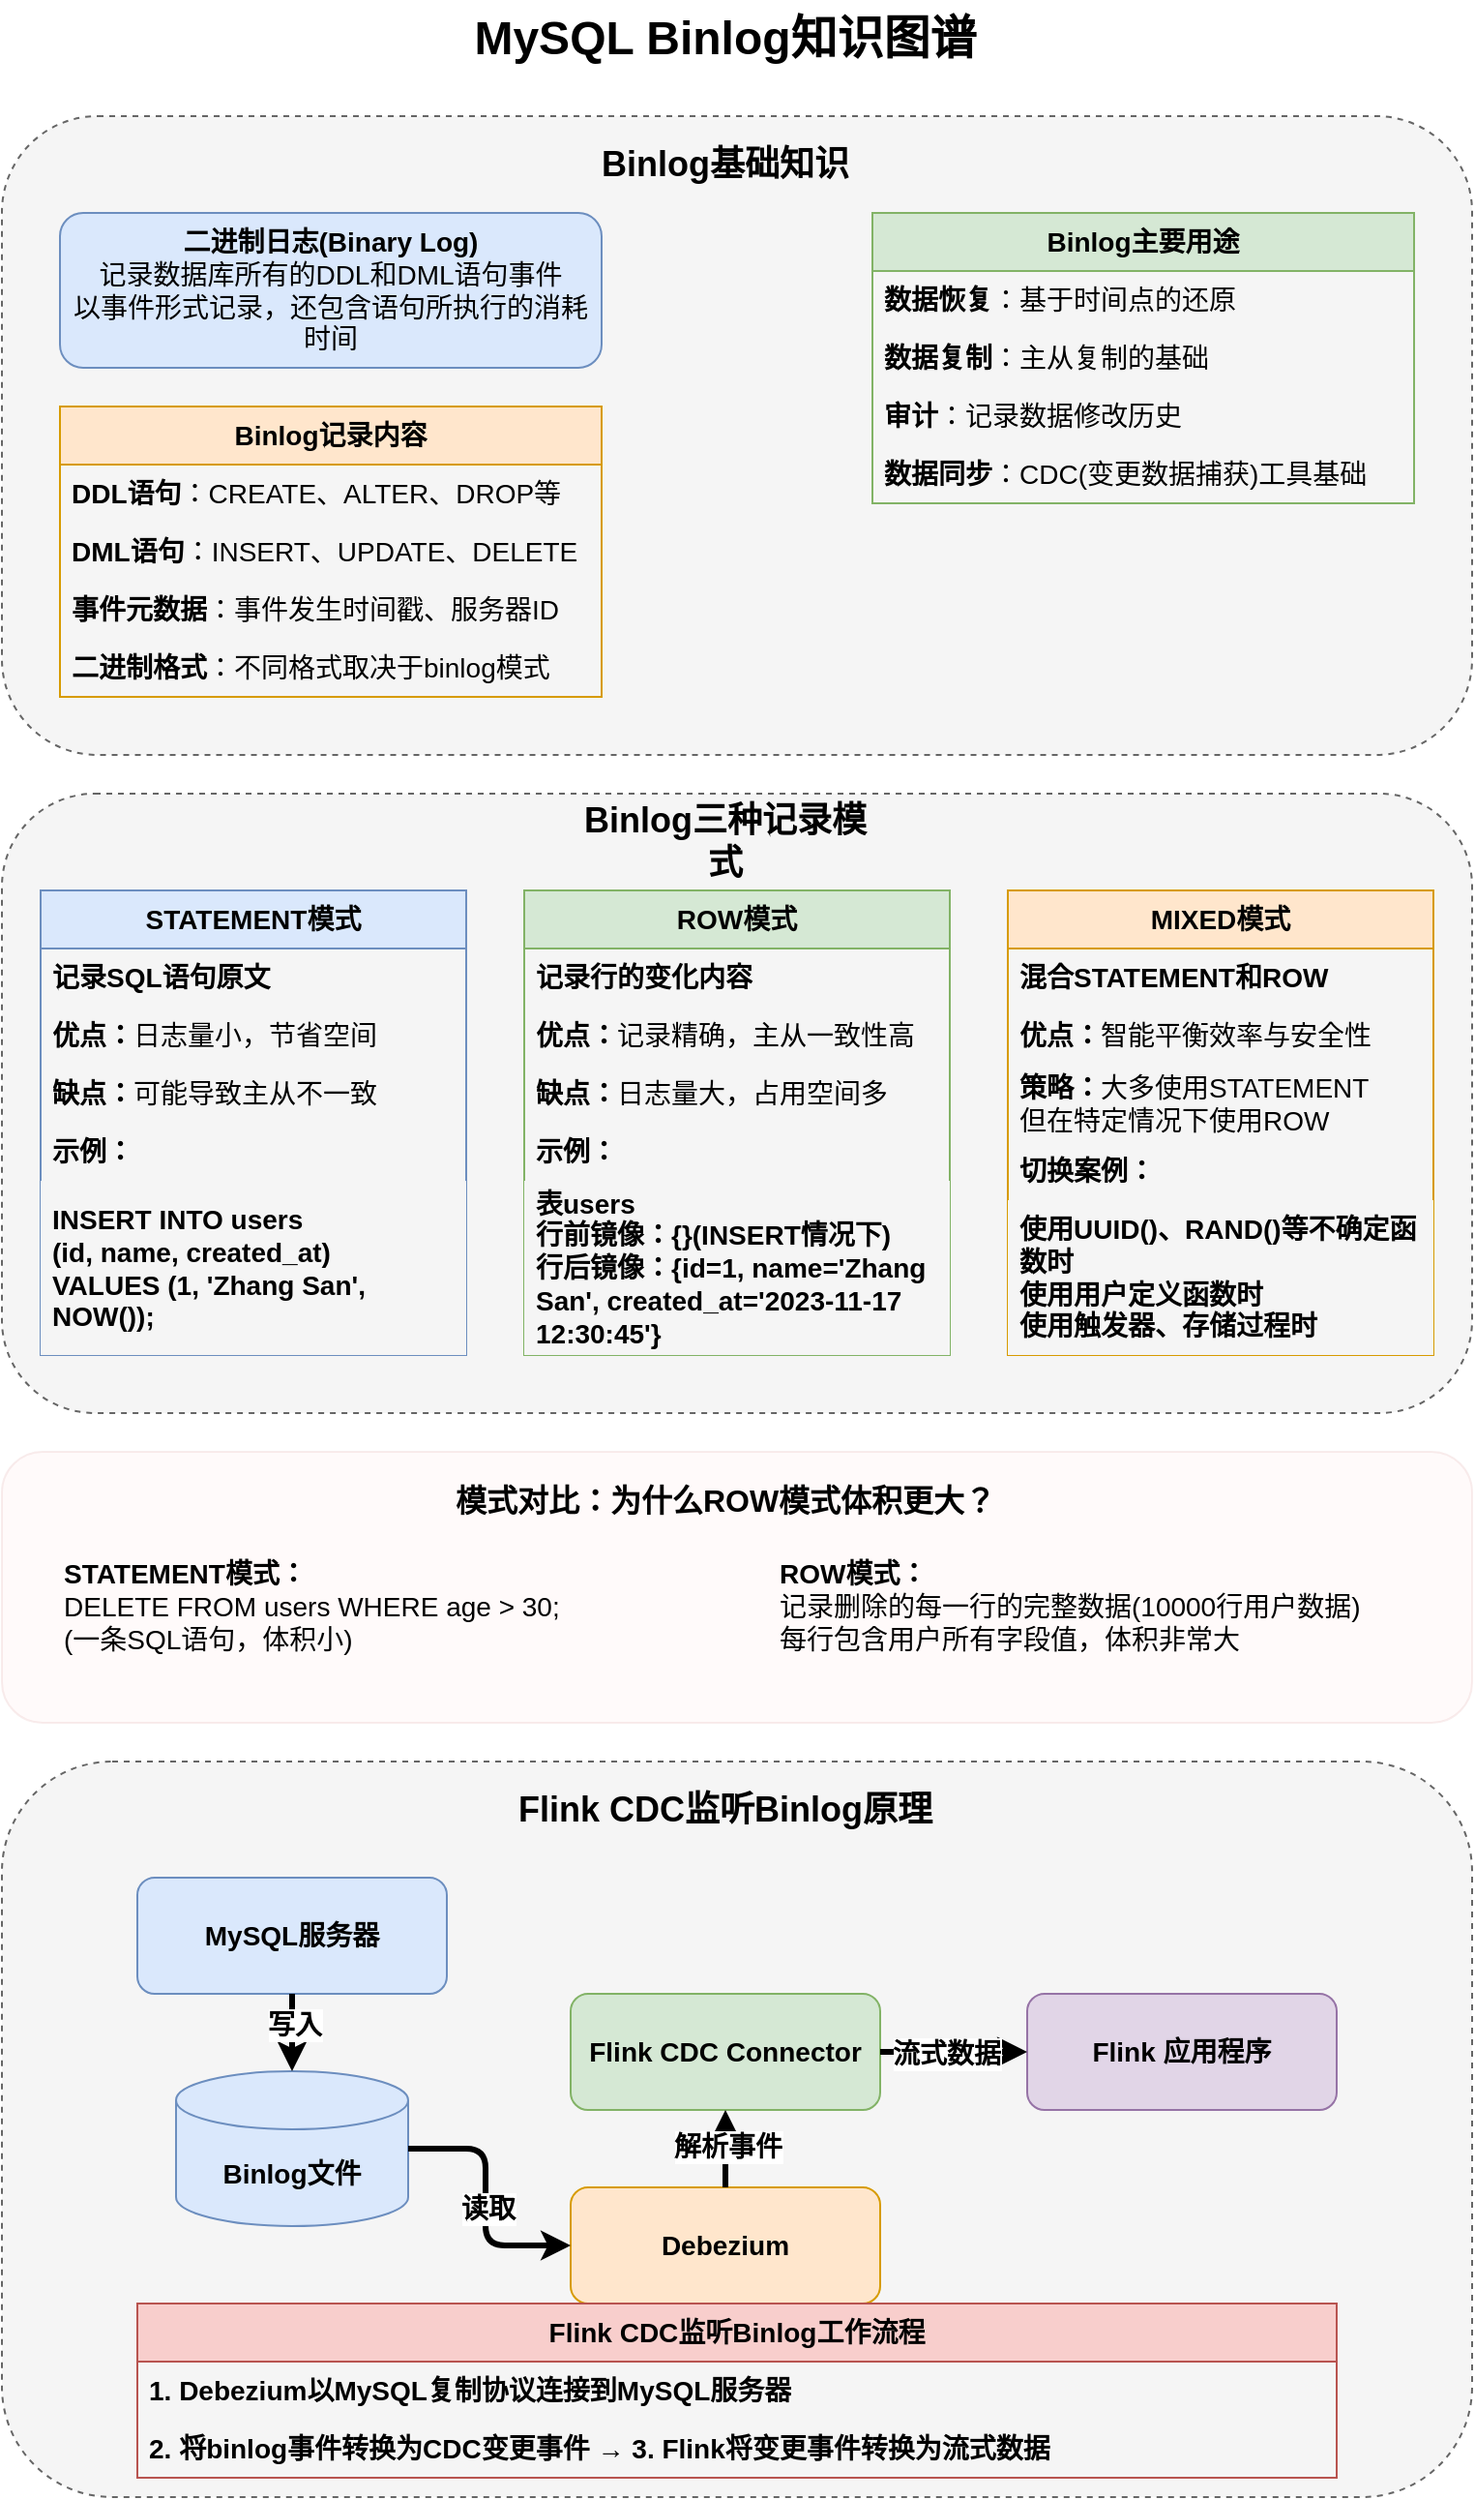 <mxfile version="22.0.3" type="device">
  <diagram id="MySQL-Binlog-知识图谱" name="MySQL Binlog知识图谱">
    <mxGraphModel dx="1434" dy="844" grid="1" gridSize="10" guides="1" tooltips="1" connect="1" arrows="1" fold="1" page="1" pageScale="1" pageWidth="827" pageHeight="1169" math="0" shadow="0">
      <root>
        <mxCell id="0" />
        <mxCell id="1" parent="0" />
        
        <!-- 主标题 -->
        <mxCell id="title" value="MySQL Binlog知识图谱" style="text;html=1;strokeColor=none;fillColor=none;align=center;verticalAlign=middle;whiteSpace=wrap;rounded=0;fontSize=24;fontStyle=1" vertex="1" parent="1">
          <mxGeometry x="264" y="20" width="300" height="40" as="geometry" />
        </mxCell>
        
        <!-- Binlog基础知识容器 -->
        <mxCell id="binlog-basics-container" value="" style="rounded=1;whiteSpace=wrap;html=1;fillColor=#f5f5f5;strokeColor=#666666;dashed=1;" vertex="1" parent="1">
          <mxGeometry x="40" y="80" width="760" height="330" as="geometry" />
        </mxCell>
        
        <mxCell id="binlog-basics-title" value="Binlog基础知识" style="text;html=1;strokeColor=none;fillColor=none;align=center;verticalAlign=middle;whiteSpace=wrap;rounded=0;fontSize=18;fontStyle=1" vertex="1" parent="1">
          <mxGeometry x="339" y="90" width="150" height="30" as="geometry" />
        </mxCell>
        
        <!-- Binlog定义区域 -->
        <mxCell id="binlog-definition" value="&lt;b&gt;二进制日志(Binary Log)&lt;/b&gt;&lt;br&gt;记录数据库所有的DDL和DML语句事件&lt;br&gt;以事件形式记录，还包含语句所执行的消耗时间" style="rounded=1;whiteSpace=wrap;html=1;fillColor=#dae8fc;strokeColor=#6c8ebf;fontStyle=0;fontSize=14;" vertex="1" parent="1">
          <mxGeometry x="70" y="130" width="280" height="80" as="geometry" />
        </mxCell>
        
        <!-- Binlog用途区域 -->
        <mxCell id="binlog-purpose" value="&lt;b&gt;Binlog主要用途&lt;/b&gt;" style="swimlane;fontStyle=1;childLayout=stackLayout;horizontal=1;startSize=30;horizontalStack=0;resizeParent=1;resizeParentMax=0;resizeLast=0;collapsible=0;marginBottom=0;whiteSpace=wrap;html=1;fillColor=#d5e8d4;strokeColor=#82b366;fontSize=14;" vertex="1" parent="1">
          <mxGeometry x="490" y="130" width="280" height="150" as="geometry" />
        </mxCell>
        
        <mxCell id="purpose-1" value="&lt;b&gt;数据恢复&lt;/b&gt;：基于时间点的还原" style="text;strokeColor=none;fillColor=none;align=left;verticalAlign=middle;spacingLeft=4;spacingRight=4;overflow=hidden;points=[[0,0.5],[1,0.5]];portConstraint=eastwest;rotatable=0;whiteSpace=wrap;html=1;fontSize=14;" vertex="1" parent="binlog-purpose">
          <mxGeometry y="30" width="280" height="30" as="geometry" />
        </mxCell>
        
        <mxCell id="purpose-2" value="&lt;b&gt;数据复制&lt;/b&gt;：主从复制的基础" style="text;strokeColor=none;fillColor=none;align=left;verticalAlign=middle;spacingLeft=4;spacingRight=4;overflow=hidden;points=[[0,0.5],[1,0.5]];portConstraint=eastwest;rotatable=0;whiteSpace=wrap;html=1;fontSize=14;" vertex="1" parent="binlog-purpose">
          <mxGeometry y="60" width="280" height="30" as="geometry" />
        </mxCell>
        
        <mxCell id="purpose-3" value="&lt;b&gt;审计&lt;/b&gt;：记录数据修改历史" style="text;strokeColor=none;fillColor=none;align=left;verticalAlign=middle;spacingLeft=4;spacingRight=4;overflow=hidden;points=[[0,0.5],[1,0.5]];portConstraint=eastwest;rotatable=0;whiteSpace=wrap;html=1;fontSize=14;" vertex="1" parent="binlog-purpose">
          <mxGeometry y="90" width="280" height="30" as="geometry" />
        </mxCell>
        
        <mxCell id="purpose-4" value="&lt;b&gt;数据同步&lt;/b&gt;：CDC(变更数据捕获)工具基础" style="text;strokeColor=none;fillColor=none;align=left;verticalAlign=middle;spacingLeft=4;spacingRight=4;overflow=hidden;points=[[0,0.5],[1,0.5]];portConstraint=eastwest;rotatable=0;whiteSpace=wrap;html=1;fontSize=14;" vertex="1" parent="binlog-purpose">
          <mxGeometry y="120" width="280" height="30" as="geometry" />
        </mxCell>
        
        <!-- Binlog记录内容区域 -->
        <mxCell id="binlog-content" value="&lt;b&gt;Binlog记录内容&lt;/b&gt;" style="swimlane;fontStyle=1;childLayout=stackLayout;horizontal=1;startSize=30;horizontalStack=0;resizeParent=1;resizeParentMax=0;resizeLast=0;collapsible=0;marginBottom=0;whiteSpace=wrap;html=1;fillColor=#ffe6cc;strokeColor=#d79b00;fontSize=14;" vertex="1" parent="1">
          <mxGeometry x="70" y="230" width="280" height="150" as="geometry" />
        </mxCell>
        
        <mxCell id="content-1" value="&lt;b&gt;DDL语句&lt;/b&gt;：CREATE、ALTER、DROP等" style="text;strokeColor=none;fillColor=none;align=left;verticalAlign=middle;spacingLeft=4;spacingRight=4;overflow=hidden;points=[[0,0.5],[1,0.5]];portConstraint=eastwest;rotatable=0;whiteSpace=wrap;html=1;fontSize=14;" vertex="1" parent="binlog-content">
          <mxGeometry y="30" width="280" height="30" as="geometry" />
        </mxCell>
        
        <mxCell id="content-2" value="&lt;b&gt;DML语句&lt;/b&gt;：INSERT、UPDATE、DELETE" style="text;strokeColor=none;fillColor=none;align=left;verticalAlign=middle;spacingLeft=4;spacingRight=4;overflow=hidden;points=[[0,0.5],[1,0.5]];portConstraint=eastwest;rotatable=0;whiteSpace=wrap;html=1;fontSize=14;" vertex="1" parent="binlog-content">
          <mxGeometry y="60" width="280" height="30" as="geometry" />
        </mxCell>
        
        <mxCell id="content-3" value="&lt;b&gt;事件元数据&lt;/b&gt;：事件发生时间戳、服务器ID" style="text;strokeColor=none;fillColor=none;align=left;verticalAlign=middle;spacingLeft=4;spacingRight=4;overflow=hidden;points=[[0,0.5],[1,0.5]];portConstraint=eastwest;rotatable=0;whiteSpace=wrap;html=1;fontSize=14;" vertex="1" parent="binlog-content">
          <mxGeometry y="90" width="280" height="30" as="geometry" />
        </mxCell>
        
        <mxCell id="content-4" value="&lt;b&gt;二进制格式&lt;/b&gt;：不同格式取决于binlog模式" style="text;strokeColor=none;fillColor=none;align=left;verticalAlign=middle;spacingLeft=4;spacingRight=4;overflow=hidden;points=[[0,0.5],[1,0.5]];portConstraint=eastwest;rotatable=0;whiteSpace=wrap;html=1;fontSize=14;" vertex="1" parent="binlog-content">
          <mxGeometry y="120" width="280" height="30" as="geometry" />
        </mxCell>
        
        <!-- Binlog模式区域 -->
        <mxCell id="binlog-modes-container" value="" style="rounded=1;whiteSpace=wrap;html=1;fillColor=#f5f5f5;strokeColor=#666666;dashed=1;" vertex="1" parent="1">
          <mxGeometry x="40" y="430" width="760" height="320" as="geometry" />
        </mxCell>
        
        <mxCell id="binlog-modes-title" value="Binlog三种记录模式" style="text;html=1;strokeColor=none;fillColor=none;align=center;verticalAlign=middle;whiteSpace=wrap;rounded=0;fontSize=18;fontStyle=1" vertex="1" parent="1">
          <mxGeometry x="339" y="440" width="150" height="30" as="geometry" />
        </mxCell>
        
        <!-- Statement模式 -->
        <mxCell id="statement-mode" value="&lt;b&gt;STATEMENT模式&lt;/b&gt;" style="swimlane;fontStyle=1;childLayout=stackLayout;horizontal=1;startSize=30;horizontalStack=0;resizeParent=1;resizeParentMax=0;resizeLast=0;collapsible=0;marginBottom=0;whiteSpace=wrap;html=1;fillColor=#dae8fc;strokeColor=#6c8ebf;fontSize=14;" vertex="1" parent="1">
          <mxGeometry x="60" y="480" width="220" height="240" as="geometry" />
        </mxCell>
        
        <mxCell id="statement-desc" value="记录SQL语句原文" style="text;strokeColor=none;fillColor=none;align=left;verticalAlign=middle;spacingLeft=4;spacingRight=4;overflow=hidden;points=[[0,0.5],[1,0.5]];portConstraint=eastwest;rotatable=0;whiteSpace=wrap;html=1;fontSize=14;fontStyle=1" vertex="1" parent="statement-mode">
          <mxGeometry y="30" width="220" height="30" as="geometry" />
        </mxCell>
        
        <mxCell id="statement-pros" value="&lt;b&gt;优点：&lt;/b&gt;日志量小，节省空间" style="text;strokeColor=none;fillColor=none;align=left;verticalAlign=middle;spacingLeft=4;spacingRight=4;overflow=hidden;points=[[0,0.5],[1,0.5]];portConstraint=eastwest;rotatable=0;whiteSpace=wrap;html=1;fontSize=14;" vertex="1" parent="statement-mode">
          <mxGeometry y="60" width="220" height="30" as="geometry" />
        </mxCell>
        
        <mxCell id="statement-cons" value="&lt;b&gt;缺点：&lt;/b&gt;可能导致主从不一致" style="text;strokeColor=none;fillColor=none;align=left;verticalAlign=middle;spacingLeft=4;spacingRight=4;overflow=hidden;points=[[0,0.5],[1,0.5]];portConstraint=eastwest;rotatable=0;whiteSpace=wrap;html=1;fontSize=14;" vertex="1" parent="statement-mode">
          <mxGeometry y="90" width="220" height="30" as="geometry" />
        </mxCell>
        
        <mxCell id="statement-example-title" value="&lt;b&gt;示例：&lt;/b&gt;" style="text;strokeColor=none;fillColor=none;align=left;verticalAlign=middle;spacingLeft=4;spacingRight=4;overflow=hidden;points=[[0,0.5],[1,0.5]];portConstraint=eastwest;rotatable=0;whiteSpace=wrap;html=1;fontSize=14;" vertex="1" parent="statement-mode">
          <mxGeometry y="120" width="220" height="30" as="geometry" />
        </mxCell>
        
        <mxCell id="statement-example" value="INSERT INTO users&lt;br&gt;(id, name, created_at)&lt;br&gt;VALUES (1, 'Zhang San',&lt;br&gt;NOW());" style="text;strokeColor=none;fillColor=#f5f5f5;align=left;verticalAlign=middle;spacingLeft=4;spacingRight=4;overflow=hidden;points=[[0,0.5],[1,0.5]];portConstraint=eastwest;rotatable=0;whiteSpace=wrap;html=1;fontSize=14;fontStyle=1" vertex="1" parent="statement-mode">
          <mxGeometry y="150" width="220" height="90" as="geometry" />
        </mxCell>
        
        <!-- ROW模式 -->
        <mxCell id="row-mode" value="&lt;b&gt;ROW模式&lt;/b&gt;" style="swimlane;fontStyle=1;childLayout=stackLayout;horizontal=1;startSize=30;horizontalStack=0;resizeParent=1;resizeParentMax=0;resizeLast=0;collapsible=0;marginBottom=0;whiteSpace=wrap;html=1;fillColor=#d5e8d4;strokeColor=#82b366;fontSize=14;" vertex="1" parent="1">
          <mxGeometry x="310" y="480" width="220" height="240" as="geometry" />
        </mxCell>
        
        <mxCell id="row-desc" value="记录行的变化内容" style="text;strokeColor=none;fillColor=none;align=left;verticalAlign=middle;spacingLeft=4;spacingRight=4;overflow=hidden;points=[[0,0.5],[1,0.5]];portConstraint=eastwest;rotatable=0;whiteSpace=wrap;html=1;fontSize=14;fontStyle=1" vertex="1" parent="row-mode">
          <mxGeometry y="30" width="220" height="30" as="geometry" />
        </mxCell>
        
        <mxCell id="row-pros" value="&lt;b&gt;优点：&lt;/b&gt;记录精确，主从一致性高" style="text;strokeColor=none;fillColor=none;align=left;verticalAlign=middle;spacingLeft=4;spacingRight=4;overflow=hidden;points=[[0,0.5],[1,0.5]];portConstraint=eastwest;rotatable=0;whiteSpace=wrap;html=1;fontSize=14;" vertex="1" parent="row-mode">
          <mxGeometry y="60" width="220" height="30" as="geometry" />
        </mxCell>
        
        <mxCell id="row-cons" value="&lt;b&gt;缺点：&lt;/b&gt;日志量大，占用空间多" style="text;strokeColor=none;fillColor=none;align=left;verticalAlign=middle;spacingLeft=4;spacingRight=4;overflow=hidden;points=[[0,0.5],[1,0.5]];portConstraint=eastwest;rotatable=0;whiteSpace=wrap;html=1;fontSize=14;" vertex="1" parent="row-mode">
          <mxGeometry y="90" width="220" height="30" as="geometry" />
        </mxCell>
        
        <mxCell id="row-example-title" value="&lt;b&gt;示例：&lt;/b&gt;" style="text;strokeColor=none;fillColor=none;align=left;verticalAlign=middle;spacingLeft=4;spacingRight=4;overflow=hidden;points=[[0,0.5],[1,0.5]];portConstraint=eastwest;rotatable=0;whiteSpace=wrap;html=1;fontSize=14;" vertex="1" parent="row-mode">
          <mxGeometry y="120" width="220" height="30" as="geometry" />
        </mxCell>
        
        <mxCell id="row-example" value="表users&lt;br&gt;行前镜像：{}(INSERT情况下)&lt;br&gt;行后镜像：{id=1, name='Zhang San', created_at='2023-11-17 12:30:45'}" style="text;strokeColor=none;fillColor=#f5f5f5;align=left;verticalAlign=middle;spacingLeft=4;spacingRight=4;overflow=hidden;points=[[0,0.5],[1,0.5]];portConstraint=eastwest;rotatable=0;whiteSpace=wrap;html=1;fontSize=14;fontStyle=1" vertex="1" parent="row-mode">
          <mxGeometry y="150" width="220" height="90" as="geometry" />
        </mxCell>
        
        <!-- MIXED模式 -->
        <mxCell id="mixed-mode" value="&lt;b&gt;MIXED模式&lt;/b&gt;" style="swimlane;fontStyle=1;childLayout=stackLayout;horizontal=1;startSize=30;horizontalStack=0;resizeParent=1;resizeParentMax=0;resizeLast=0;collapsible=0;marginBottom=0;whiteSpace=wrap;html=1;fillColor=#ffe6cc;strokeColor=#d79b00;fontSize=14;" vertex="1" parent="1">
          <mxGeometry x="560" y="480" width="220" height="240" as="geometry" />
        </mxCell>
        
        <mxCell id="mixed-desc" value="混合STATEMENT和ROW" style="text;strokeColor=none;fillColor=none;align=left;verticalAlign=middle;spacingLeft=4;spacingRight=4;overflow=hidden;points=[[0,0.5],[1,0.5]];portConstraint=eastwest;rotatable=0;whiteSpace=wrap;html=1;fontSize=14;fontStyle=1" vertex="1" parent="mixed-mode">
          <mxGeometry y="30" width="220" height="30" as="geometry" />
        </mxCell>
        
        <mxCell id="mixed-pros" value="&lt;b&gt;优点：&lt;/b&gt;智能平衡效率与安全性" style="text;strokeColor=none;fillColor=none;align=left;verticalAlign=middle;spacingLeft=4;spacingRight=4;overflow=hidden;points=[[0,0.5],[1,0.5]];portConstraint=eastwest;rotatable=0;whiteSpace=wrap;html=1;fontSize=14;" vertex="1" parent="mixed-mode">
          <mxGeometry y="60" width="220" height="30" as="geometry" />
        </mxCell>
        
        <mxCell id="mixed-cons" value="&lt;b&gt;策略：&lt;/b&gt;大多使用STATEMENT&lt;br&gt;但在特定情况下使用ROW" style="text;strokeColor=none;fillColor=none;align=left;verticalAlign=middle;spacingLeft=4;spacingRight=4;overflow=hidden;points=[[0,0.5],[1,0.5]];portConstraint=eastwest;rotatable=0;whiteSpace=wrap;html=1;fontSize=14;" vertex="1" parent="mixed-mode">
          <mxGeometry y="90" width="220" height="40" as="geometry" />
        </mxCell>
        
        <mxCell id="mixed-example-title" value="&lt;b&gt;切换案例：&lt;/b&gt;" style="text;strokeColor=none;fillColor=none;align=left;verticalAlign=middle;spacingLeft=4;spacingRight=4;overflow=hidden;points=[[0,0.5],[1,0.5]];portConstraint=eastwest;rotatable=0;whiteSpace=wrap;html=1;fontSize=14;" vertex="1" parent="mixed-mode">
          <mxGeometry y="130" width="220" height="30" as="geometry" />
        </mxCell>
        
        <mxCell id="mixed-example" value="使用UUID()、RAND()等不确定函数时&lt;br&gt;使用用户定义函数时&lt;br&gt;使用触发器、存储过程时" style="text;strokeColor=none;fillColor=#f5f5f5;align=left;verticalAlign=middle;spacingLeft=4;spacingRight=4;overflow=hidden;points=[[0,0.5],[1,0.5]];portConstraint=eastwest;rotatable=0;whiteSpace=wrap;html=1;fontSize=14;fontStyle=1" vertex="1" parent="mixed-mode">
          <mxGeometry y="160" width="220" height="80" as="geometry" />
        </mxCell>
        
        <!-- 模式对比说明 -->
        <mxCell id="binlog-size-container" value="" style="rounded=1;whiteSpace=wrap;html=1;fillColor=#f8cecc;strokeColor=#b85450;opacity=10;" vertex="1" parent="1">
          <mxGeometry x="40" y="770" width="760" height="140" as="geometry" />
        </mxCell>
        
        <mxCell id="binlog-size-title" value="模式对比：为什么ROW模式体积更大？" style="text;html=1;strokeColor=none;fillColor=none;align=center;verticalAlign=middle;whiteSpace=wrap;rounded=0;fontSize=16;fontStyle=1" vertex="1" parent="1">
          <mxGeometry x="264" y="780" width="300" height="30" as="geometry" />
        </mxCell>
        
        <mxCell id="statement-size-example" value="&lt;b&gt;STATEMENT模式：&lt;/b&gt;&#xa;DELETE FROM users WHERE age &gt; 30;&#xa;(一条SQL语句，体积小)" style="text;html=1;strokeColor=none;fillColor=none;align=left;verticalAlign=middle;whiteSpace=wrap;rounded=0;fontSize=14;" vertex="1" parent="1">
          <mxGeometry x="70" y="820" width="330" height="60" as="geometry" />
        </mxCell>
        
        <mxCell id="row-size-example" value="&lt;b&gt;ROW模式：&lt;/b&gt;&#xa;记录删除的每一行的完整数据(10000行用户数据)&#xa;每行包含用户所有字段值，体积非常大" style="text;html=1;strokeColor=none;fillColor=none;align=left;verticalAlign=middle;whiteSpace=wrap;rounded=0;fontSize=14;" vertex="1" parent="1">
          <mxGeometry x="440" y="820" width="330" height="60" as="geometry" />
        </mxCell>
        
        <!-- Flink CDC 监听Binlog容器 -->
        <mxCell id="flinkcdc-container" value="" style="rounded=1;whiteSpace=wrap;html=1;fillColor=#f5f5f5;strokeColor=#666666;dashed=1;" vertex="1" parent="1">
          <mxGeometry x="40" y="930" width="760" height="380" as="geometry" />
        </mxCell>
        
        <mxCell id="flinkcdc-title" value="Flink CDC监听Binlog原理" style="text;html=1;strokeColor=none;fillColor=none;align=center;verticalAlign=middle;whiteSpace=wrap;rounded=0;fontSize=18;fontStyle=1" vertex="1" parent="1">
          <mxGeometry x="289" y="940" width="250" height="30" as="geometry" />
        </mxCell>
        
        <!-- Flink CDC架构图 -->
        <mxCell id="mysql-server" value="MySQL服务器" style="rounded=1;whiteSpace=wrap;html=1;fillColor=#dae8fc;strokeColor=#6c8ebf;fontSize=14;fontStyle=1" vertex="1" parent="1">
          <mxGeometry x="110" y="990" width="160" height="60" as="geometry" />
        </mxCell>
        
        <mxCell id="binlog-files" value="Binlog文件" style="shape=cylinder3;whiteSpace=wrap;html=1;boundedLbl=1;backgroundOutline=1;size=15;fillColor=#dae8fc;strokeColor=#6c8ebf;fontSize=14;fontStyle=1" vertex="1" parent="1">
          <mxGeometry x="130" y="1090" width="120" height="80" as="geometry" />
        </mxCell>
        
        <mxCell id="binlog-connection" value="" style="endArrow=classic;html=1;rounded=1;exitX=0.5;exitY=1;exitDx=0;exitDy=0;entryX=0.5;entryY=0;entryDx=0;entryDy=0;entryPerimeter=0;strokeWidth=3;jumpStyle=arc;jumpSize=6;" edge="1" parent="1" source="mysql-server" target="binlog-files">
          <mxGeometry width="50" height="50" relative="1" as="geometry">
            <mxPoint x="390" y="1090" as="sourcePoint" />
            <mxPoint x="440" y="1040" as="targetPoint" />
          </mxGeometry>
        </mxCell>
        
        <mxCell id="binlog-write" value="写入" style="edgeLabel;html=1;align=center;verticalAlign=middle;resizable=0;points=[];fontSize=14;fontStyle=1;labelBackgroundColor=#ffffff;" vertex="1" connectable="0" parent="binlog-connection">
          <mxGeometry x="-0.2" y="1" relative="1" as="geometry">
            <mxPoint as="offset" />
          </mxGeometry>
        </mxCell>
        
        <mxCell id="flink-cdc-connector" value="Flink CDC Connector" style="rounded=1;whiteSpace=wrap;html=1;fillColor=#d5e8d4;strokeColor=#82b366;fontSize=14;fontStyle=1" vertex="1" parent="1">
          <mxGeometry x="334" y="1050" width="160" height="60" as="geometry" />
        </mxCell>
        
        <mxCell id="debezium" value="Debezium" style="rounded=1;whiteSpace=wrap;html=1;fillColor=#ffe6cc;strokeColor=#d79b00;fontSize=14;fontStyle=1" vertex="1" parent="1">
          <mxGeometry x="334" y="1150" width="160" height="60" as="geometry" />
        </mxCell>
        
        <mxCell id="flink-app" value="Flink 应用程序" style="rounded=1;whiteSpace=wrap;html=1;fillColor=#e1d5e7;strokeColor=#9673a6;fontSize=14;fontStyle=1" vertex="1" parent="1">
          <mxGeometry x="570" y="1050" width="160" height="60" as="geometry" />
        </mxCell>
        
        <mxCell id="connect-binlog-debezium" value="" style="endArrow=classic;html=1;rounded=1;exitX=1;exitY=0.5;exitDx=0;exitDy=0;exitPerimeter=0;entryX=0;entryY=0.5;entryDx=0;entryDy=0;strokeWidth=3;jumpStyle=arc;jumpSize=6;" edge="1" parent="1" source="binlog-files" target="debezium">
          <mxGeometry width="50" height="50" relative="1" as="geometry">
            <mxPoint x="390" y="1170" as="sourcePoint" />
            <mxPoint x="440" y="1120" as="targetPoint" />
            <Array as="points">
              <mxPoint x="290" y="1130" />
              <mxPoint x="290" y="1180" />
            </Array>
          </mxGeometry>
        </mxCell>
        
        <mxCell id="read-binlog" value="读取" style="edgeLabel;html=1;align=center;verticalAlign=middle;resizable=0;points=[];fontSize=14;fontStyle=1;labelBackgroundColor=#ffffff;" vertex="1" connectable="0" parent="connect-binlog-debezium">
          <mxGeometry x="0.052" y="1" relative="1" as="geometry">
            <mxPoint as="offset" />
          </mxGeometry>
        </mxCell>
        
        <mxCell id="connect-debezium-connector" value="" style="endArrow=classic;html=1;rounded=1;exitX=0.5;exitY=0;exitDx=0;exitDy=0;entryX=0.5;entryY=1;entryDx=0;entryDy=0;strokeWidth=3;jumpStyle=arc;jumpSize=6;" edge="1" parent="1" source="debezium" target="flink-cdc-connector">
          <mxGeometry width="50" height="50" relative="1" as="geometry">
            <mxPoint x="390" y="1170" as="sourcePoint" />
            <mxPoint x="440" y="1120" as="targetPoint" />
          </mxGeometry>
        </mxCell>
        
        <mxCell id="parse-events" value="解析事件" style="edgeLabel;html=1;align=center;verticalAlign=middle;resizable=0;points=[];fontSize=14;fontStyle=1;labelBackgroundColor=#ffffff;" vertex="1" connectable="0" parent="connect-debezium-connector">
          <mxGeometry x="0.067" y="-1" relative="1" as="geometry">
            <mxPoint as="offset" />
          </mxGeometry>
        </mxCell>
        
        <mxCell id="connect-connector-app" value="" style="endArrow=classic;html=1;rounded=1;exitX=1;exitY=0.5;exitDx=0;exitDy=0;entryX=0;entryY=0.5;entryDx=0;entryDy=0;strokeWidth=3;jumpStyle=arc;jumpSize=6;" edge="1" parent="1" source="flink-cdc-connector" target="flink-app">
          <mxGeometry width="50" height="50" relative="1" as="geometry">
            <mxPoint x="390" y="1170" as="sourcePoint" />
            <mxPoint x="440" y="1120" as="targetPoint" />
          </mxGeometry>
        </mxCell>
        
        <mxCell id="stream-data" value="流式数据" style="edgeLabel;html=1;align=center;verticalAlign=middle;resizable=0;points=[];fontSize=14;fontStyle=1;labelBackgroundColor=#ffffff;" vertex="1" connectable="0" parent="connect-connector-app">
          <mxGeometry x="-0.105" y="-1" relative="1" as="geometry">
            <mxPoint as="offset" />
          </mxGeometry>
        </mxCell>
        
        <!-- Flink CDC工作流程 -->
        <mxCell id="flinkcdc-steps" value="&lt;b&gt;Flink CDC监听Binlog工作流程&lt;/b&gt;" style="swimlane;fontStyle=1;childLayout=stackLayout;horizontal=1;startSize=30;horizontalStack=0;resizeParent=1;resizeParentMax=0;resizeLast=0;collapsible=0;marginBottom=0;whiteSpace=wrap;html=1;fillColor=#f8cecc;strokeColor=#b85450;fontSize=14;" vertex="1" parent="1">
          <mxGeometry x="110" y="1210" width="620" height="90" as="geometry" />
        </mxCell>
        
        <mxCell id="step-1" value="1. Debezium以MySQL复制协议连接到MySQL服务器" style="text;strokeColor=none;fillColor=none;align=left;verticalAlign=middle;spacingLeft=4;spacingRight=4;overflow=hidden;points=[[0,0.5],[1,0.5]];portConstraint=eastwest;rotatable=0;whiteSpace=wrap;html=1;fontSize=14;fontStyle=1" vertex="1" parent="flinkcdc-steps">
          <mxGeometry y="30" width="620" height="30" as="geometry" />
        </mxCell>
        
        <mxCell id="step-2" value="2. 将binlog事件转换为CDC变更事件 → 3. Flink将变更事件转换为流式数据" style="text;strokeColor=none;fillColor=none;align=left;verticalAlign=middle;spacingLeft=4;spacingRight=4;overflow=hidden;points=[[0,0.5],[1,0.5]];portConstraint=eastwest;rotatable=0;whiteSpace=wrap;html=1;fontSize=14;fontStyle=1" vertex="1" parent="flinkcdc-steps">
          <mxGeometry y="60" width="620" height="30" as="geometry" />
        </mxCell>
      </root>
    </mxGraphModel>
  </diagram>
</mxfile>
